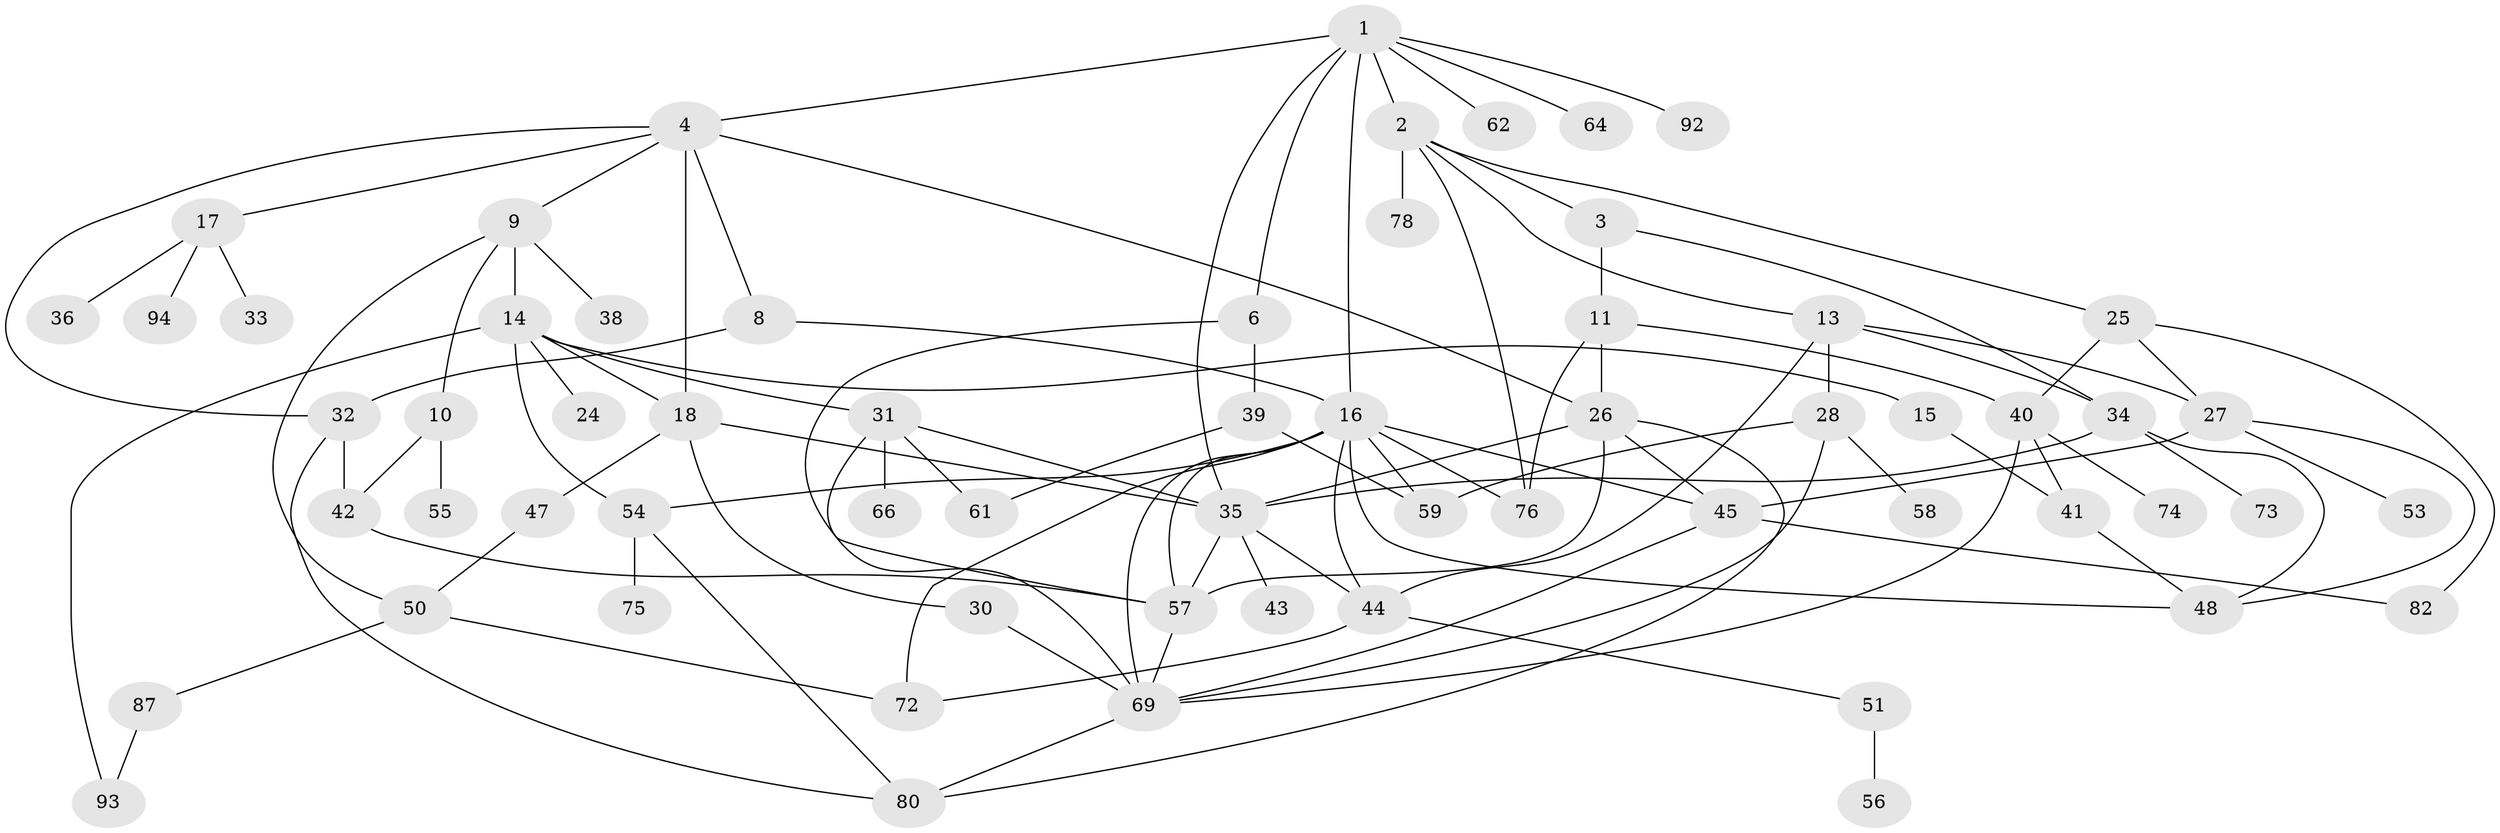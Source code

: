 // Generated by graph-tools (version 1.1) at 2025/51/02/27/25 19:51:36]
// undirected, 63 vertices, 106 edges
graph export_dot {
graph [start="1"]
  node [color=gray90,style=filled];
  1 [super="+5"];
  2 [super="+22"];
  3 [super="+60"];
  4 [super="+7"];
  6;
  8 [super="+46"];
  9 [super="+21"];
  10 [super="+65"];
  11 [super="+12"];
  13 [super="+20"];
  14 [super="+23"];
  15;
  16 [super="+86"];
  17 [super="+19"];
  18 [super="+29"];
  24;
  25 [super="+81"];
  26 [super="+49"];
  27 [super="+37"];
  28 [super="+91"];
  30;
  31 [super="+68"];
  32 [super="+79"];
  33;
  34 [super="+89"];
  35 [super="+84"];
  36;
  38;
  39;
  40;
  41 [super="+90"];
  42 [super="+77"];
  43;
  44 [super="+63"];
  45 [super="+71"];
  47;
  48 [super="+95"];
  50 [super="+52"];
  51;
  53;
  54;
  55;
  56;
  57 [super="+67"];
  58;
  59 [super="+85"];
  61;
  62 [super="+70"];
  64;
  66;
  69 [super="+88"];
  72;
  73;
  74 [super="+83"];
  75;
  76;
  78;
  80;
  82;
  87;
  92;
  93;
  94;
  1 -- 2;
  1 -- 4;
  1 -- 92;
  1 -- 64;
  1 -- 16;
  1 -- 35;
  1 -- 6;
  1 -- 62;
  2 -- 3;
  2 -- 13;
  2 -- 76;
  2 -- 25;
  2 -- 78;
  3 -- 11;
  3 -- 34;
  4 -- 9;
  4 -- 17;
  4 -- 32;
  4 -- 8;
  4 -- 18;
  4 -- 26;
  6 -- 39;
  6 -- 57;
  8 -- 16;
  8 -- 32;
  9 -- 10;
  9 -- 14;
  9 -- 38;
  9 -- 50;
  10 -- 42;
  10 -- 55;
  11 -- 76;
  11 -- 40;
  11 -- 26;
  13 -- 28;
  13 -- 27;
  13 -- 34;
  13 -- 44;
  14 -- 15;
  14 -- 31;
  14 -- 54;
  14 -- 24;
  14 -- 93;
  14 -- 18;
  15 -- 41;
  16 -- 44;
  16 -- 54;
  16 -- 76;
  16 -- 69;
  16 -- 72;
  16 -- 57;
  16 -- 48;
  16 -- 45;
  16 -- 59;
  17 -- 33;
  17 -- 36;
  17 -- 94;
  18 -- 47;
  18 -- 35;
  18 -- 30;
  25 -- 27;
  25 -- 40;
  25 -- 82;
  26 -- 45;
  26 -- 80;
  26 -- 35;
  26 -- 57;
  27 -- 53;
  27 -- 48;
  27 -- 45;
  28 -- 58;
  28 -- 69;
  28 -- 59;
  30 -- 69;
  31 -- 66;
  31 -- 61;
  31 -- 35;
  31 -- 69;
  32 -- 42;
  32 -- 80;
  34 -- 73;
  34 -- 35;
  34 -- 48;
  35 -- 43;
  35 -- 44;
  35 -- 57;
  39 -- 59;
  39 -- 61;
  40 -- 74;
  40 -- 69;
  40 -- 41;
  41 -- 48;
  42 -- 57;
  44 -- 51;
  44 -- 72;
  45 -- 82;
  45 -- 69;
  47 -- 50;
  50 -- 72;
  50 -- 87;
  51 -- 56;
  54 -- 75;
  54 -- 80;
  57 -- 69;
  69 -- 80;
  87 -- 93;
}
